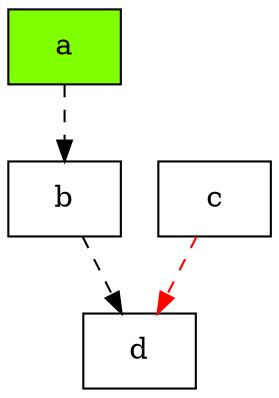 digraph graph03{
  node [shape="record"];
  edge [style="dashed"];

  a [style="filled", color="black", fillcolor="chartreuse"];
  b;
  c;
  d;

  a -> b;
  b -> d;
  c -> d [color="red"];
}
